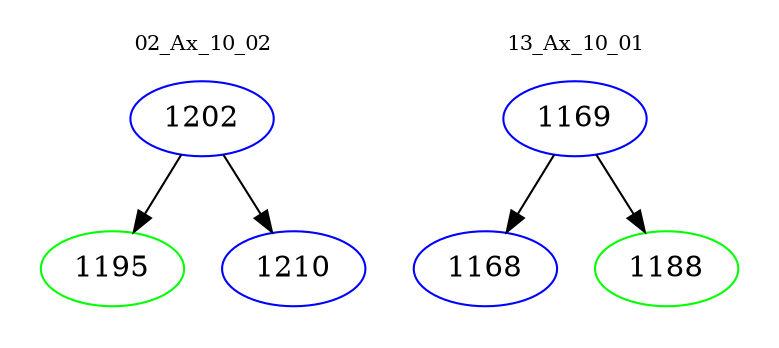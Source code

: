 digraph{
subgraph cluster_0 {
color = white
label = "02_Ax_10_02";
fontsize=10;
T0_1202 [label="1202", color="blue"]
T0_1202 -> T0_1195 [color="black"]
T0_1195 [label="1195", color="green"]
T0_1202 -> T0_1210 [color="black"]
T0_1210 [label="1210", color="blue"]
}
subgraph cluster_1 {
color = white
label = "13_Ax_10_01";
fontsize=10;
T1_1169 [label="1169", color="blue"]
T1_1169 -> T1_1168 [color="black"]
T1_1168 [label="1168", color="blue"]
T1_1169 -> T1_1188 [color="black"]
T1_1188 [label="1188", color="green"]
}
}
